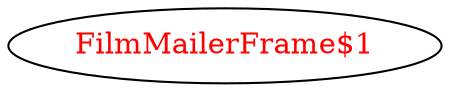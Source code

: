 digraph dependencyGraph {
 concentrate=true;
 ranksep="2.0";
 rankdir="LR"; 
 splines="ortho";
"FilmMailerFrame$1" [fontcolor="red"];
}